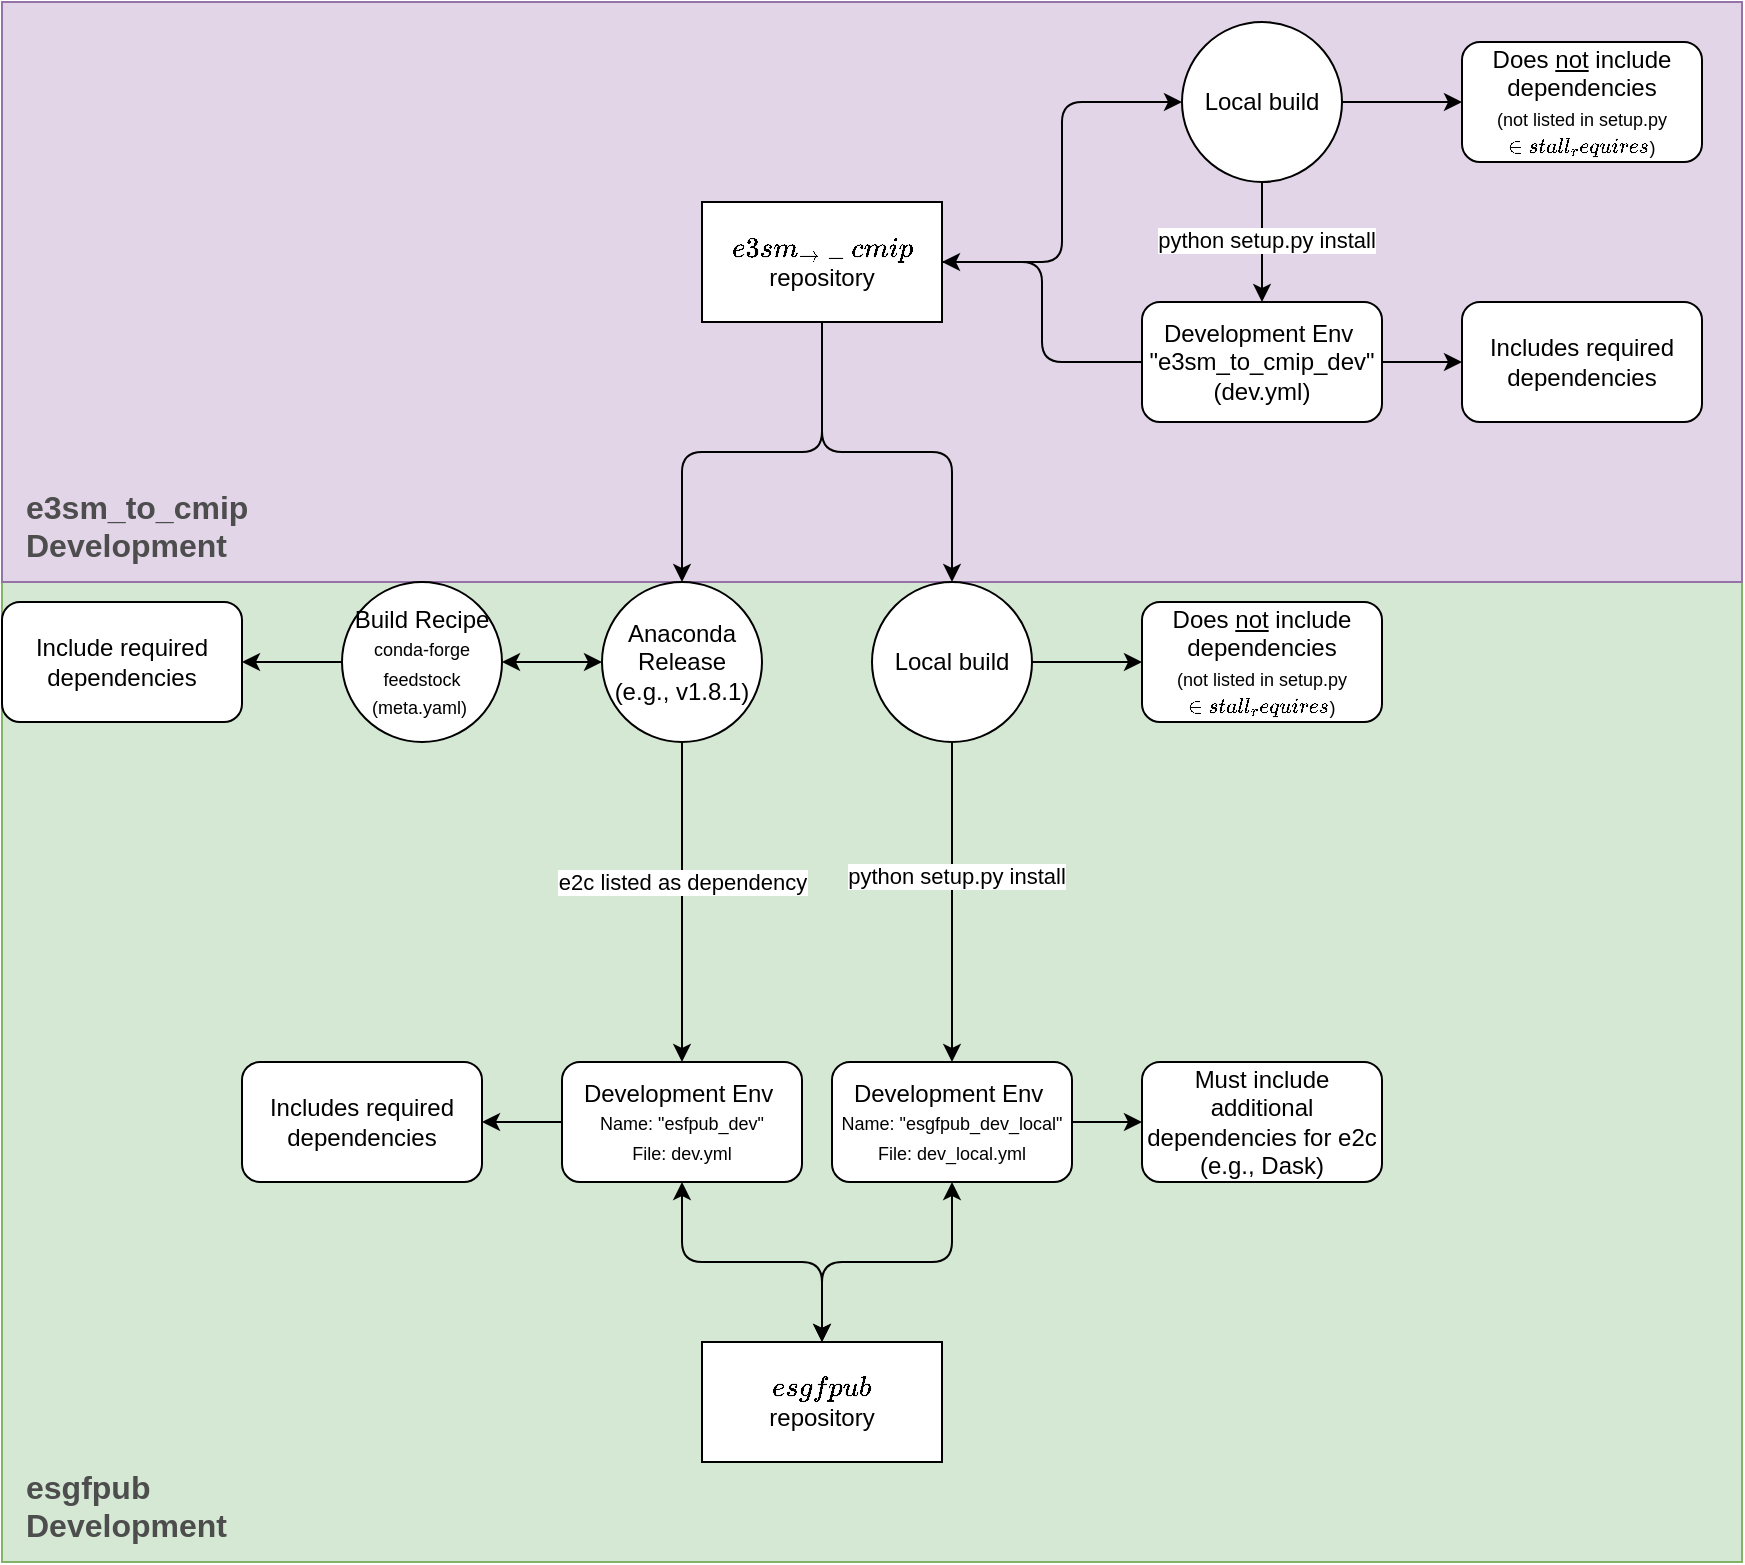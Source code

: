 <mxfile>
    <diagram id="xA6ipHKzNDfODZv20NMS" name="Page-1">
        <mxGraphModel dx="2426" dy="1910" grid="1" gridSize="10" guides="1" tooltips="1" connect="1" arrows="1" fold="1" page="1" pageScale="1" pageWidth="850" pageHeight="1100" math="0" shadow="0">
            <root>
                <mxCell id="0"/>
                <mxCell id="1" parent="0"/>
                <mxCell id="54" value="" style="rounded=0;whiteSpace=wrap;html=1;fillColor=#d5e8d4;strokeColor=#82b366;" vertex="1" parent="1">
                    <mxGeometry x="-50" y="250" width="870" height="490" as="geometry"/>
                </mxCell>
                <mxCell id="53" value="" style="rounded=0;whiteSpace=wrap;html=1;fillColor=#e1d5e7;strokeColor=#9673a6;" vertex="1" parent="1">
                    <mxGeometry x="-50" y="-40" width="870" height="290" as="geometry"/>
                </mxCell>
                <mxCell id="14" style="edgeStyle=orthogonalEdgeStyle;html=1;" edge="1" parent="1" source="2" target="4">
                    <mxGeometry relative="1" as="geometry"/>
                </mxCell>
                <mxCell id="40" style="edgeStyle=orthogonalEdgeStyle;html=1;startArrow=none;startFill=0;" edge="1" parent="1" source="2" target="5">
                    <mxGeometry relative="1" as="geometry"/>
                </mxCell>
                <mxCell id="49" style="edgeStyle=orthogonalEdgeStyle;html=1;entryX=0;entryY=0.5;entryDx=0;entryDy=0;startArrow=none;startFill=0;endArrow=classic;endFill=1;" edge="1" parent="1" source="2" target="48">
                    <mxGeometry relative="1" as="geometry"/>
                </mxCell>
                <mxCell id="2" value="`e3sm_to_cmip`&lt;br&gt;repository" style="rounded=0;whiteSpace=wrap;html=1;" vertex="1" parent="1">
                    <mxGeometry x="300" y="60" width="120" height="60" as="geometry"/>
                </mxCell>
                <mxCell id="3" value="`esgfpub`&lt;br&gt;repository" style="rounded=0;whiteSpace=wrap;html=1;" vertex="1" parent="1">
                    <mxGeometry x="300" y="630" width="120" height="60" as="geometry"/>
                </mxCell>
                <mxCell id="25" style="edgeStyle=orthogonalEdgeStyle;html=1;entryX=0.5;entryY=0;entryDx=0;entryDy=0;" edge="1" parent="1" source="4" target="8">
                    <mxGeometry relative="1" as="geometry">
                        <Array as="points">
                            <mxPoint x="290" y="480"/>
                            <mxPoint x="290" y="480"/>
                        </Array>
                    </mxGeometry>
                </mxCell>
                <mxCell id="27" value="e2c listed as dependency" style="edgeLabel;html=1;align=center;verticalAlign=middle;resizable=0;points=[];" vertex="1" connectable="0" parent="25">
                    <mxGeometry x="0.286" relative="1" as="geometry">
                        <mxPoint y="-33" as="offset"/>
                    </mxGeometry>
                </mxCell>
                <mxCell id="4" value="Anaconda Release &lt;br&gt;(e.g., v1.8.1)" style="ellipse;whiteSpace=wrap;html=1;aspect=fixed;" vertex="1" parent="1">
                    <mxGeometry x="250" y="250" width="80" height="80" as="geometry"/>
                </mxCell>
                <mxCell id="35" style="edgeStyle=orthogonalEdgeStyle;html=1;startArrow=none;startFill=0;" edge="1" parent="1" source="5" target="34">
                    <mxGeometry relative="1" as="geometry"/>
                </mxCell>
                <mxCell id="38" style="edgeStyle=orthogonalEdgeStyle;html=1;startArrow=none;startFill=0;" edge="1" parent="1" source="5" target="37">
                    <mxGeometry relative="1" as="geometry"/>
                </mxCell>
                <mxCell id="41" value="python setup.py install" style="edgeLabel;html=1;align=center;verticalAlign=middle;resizable=0;points=[];" vertex="1" connectable="0" parent="38">
                    <mxGeometry x="-0.163" y="2" relative="1" as="geometry">
                        <mxPoint as="offset"/>
                    </mxGeometry>
                </mxCell>
                <mxCell id="5" value="Local build" style="ellipse;whiteSpace=wrap;html=1;aspect=fixed;" vertex="1" parent="1">
                    <mxGeometry x="385" y="250" width="80" height="80" as="geometry"/>
                </mxCell>
                <mxCell id="33" style="edgeStyle=orthogonalEdgeStyle;html=1;startArrow=none;startFill=0;" edge="1" parent="1" source="6" target="32">
                    <mxGeometry relative="1" as="geometry"/>
                </mxCell>
                <mxCell id="52" style="edgeStyle=orthogonalEdgeStyle;html=1;entryX=1;entryY=0.5;entryDx=0;entryDy=0;startArrow=none;startFill=0;endArrow=classic;endFill=1;" edge="1" parent="1" source="6" target="2">
                    <mxGeometry relative="1" as="geometry"/>
                </mxCell>
                <mxCell id="6" value="Development Env&amp;nbsp;&lt;br&gt;&quot;e3sm_to_cmip_dev&quot;&lt;br&gt;(dev.yml)" style="rounded=1;whiteSpace=wrap;html=1;" vertex="1" parent="1">
                    <mxGeometry x="520" y="110" width="120" height="60" as="geometry"/>
                </mxCell>
                <mxCell id="26" style="edgeStyle=orthogonalEdgeStyle;html=1;startArrow=classic;startFill=1;" edge="1" parent="1" source="8" target="3">
                    <mxGeometry relative="1" as="geometry"/>
                </mxCell>
                <mxCell id="46" style="edgeStyle=orthogonalEdgeStyle;html=1;startArrow=none;startFill=0;" edge="1" parent="1" source="8" target="44">
                    <mxGeometry relative="1" as="geometry"/>
                </mxCell>
                <mxCell id="8" value="Development Env&amp;nbsp;&lt;br&gt;&lt;font style=&quot;font-size: 9px&quot;&gt;Name: &quot;esfpub_dev&quot;&lt;br&gt;File: dev.yml&lt;/font&gt;" style="rounded=1;whiteSpace=wrap;html=1;" vertex="1" parent="1">
                    <mxGeometry x="230" y="490" width="120" height="60" as="geometry"/>
                </mxCell>
                <mxCell id="29" style="edgeStyle=orthogonalEdgeStyle;html=1;startArrow=classic;startFill=1;" edge="1" parent="1" source="28" target="4">
                    <mxGeometry relative="1" as="geometry"/>
                </mxCell>
                <mxCell id="28" value="Build Recipe&lt;br&gt;&lt;font style=&quot;font-size: 9px&quot;&gt;conda-forge feedstock (meta.yaml)&amp;nbsp;&lt;/font&gt;" style="ellipse;whiteSpace=wrap;html=1;aspect=fixed;" vertex="1" parent="1">
                    <mxGeometry x="120" y="250" width="80" height="80" as="geometry"/>
                </mxCell>
                <mxCell id="31" style="edgeStyle=orthogonalEdgeStyle;html=1;entryX=0;entryY=0.5;entryDx=0;entryDy=0;startArrow=classic;startFill=1;endArrow=none;endFill=0;" edge="1" parent="1" source="30" target="28">
                    <mxGeometry relative="1" as="geometry"/>
                </mxCell>
                <mxCell id="30" value="Include required dependencies" style="rounded=1;whiteSpace=wrap;html=1;" vertex="1" parent="1">
                    <mxGeometry x="-50" y="260" width="120" height="60" as="geometry"/>
                </mxCell>
                <mxCell id="32" value="Includes required dependencies" style="rounded=1;whiteSpace=wrap;html=1;" vertex="1" parent="1">
                    <mxGeometry x="680" y="110" width="120" height="60" as="geometry"/>
                </mxCell>
                <mxCell id="34" value="Does &lt;u&gt;not&lt;/u&gt; include dependencies &lt;br&gt;&lt;font style=&quot;font-size: 9px&quot;&gt;(not listed in setup.py `install_requires`)&lt;/font&gt;" style="rounded=1;whiteSpace=wrap;html=1;" vertex="1" parent="1">
                    <mxGeometry x="520" y="260" width="120" height="60" as="geometry"/>
                </mxCell>
                <mxCell id="39" style="edgeStyle=orthogonalEdgeStyle;html=1;entryX=0.5;entryY=0;entryDx=0;entryDy=0;startArrow=classic;startFill=1;" edge="1" parent="1" source="37" target="3">
                    <mxGeometry relative="1" as="geometry"/>
                </mxCell>
                <mxCell id="43" style="edgeStyle=orthogonalEdgeStyle;html=1;entryX=0;entryY=0.5;entryDx=0;entryDy=0;startArrow=none;startFill=0;" edge="1" parent="1" source="37" target="42">
                    <mxGeometry relative="1" as="geometry"/>
                </mxCell>
                <mxCell id="37" value="Development Env&amp;nbsp;&lt;br&gt;&lt;font style=&quot;font-size: 9px&quot;&gt;Name: &quot;esgfpub_dev_local&quot;&lt;br&gt;File: dev_local.yml&lt;/font&gt;" style="rounded=1;whiteSpace=wrap;html=1;" vertex="1" parent="1">
                    <mxGeometry x="365" y="490" width="120" height="60" as="geometry"/>
                </mxCell>
                <mxCell id="42" value="Must include additional dependencies for e2c (e.g., Dask)" style="rounded=1;whiteSpace=wrap;html=1;" vertex="1" parent="1">
                    <mxGeometry x="520" y="490" width="120" height="60" as="geometry"/>
                </mxCell>
                <mxCell id="44" value="Includes required dependencies" style="rounded=1;whiteSpace=wrap;html=1;" vertex="1" parent="1">
                    <mxGeometry x="70" y="490" width="120" height="60" as="geometry"/>
                </mxCell>
                <mxCell id="50" style="edgeStyle=orthogonalEdgeStyle;html=1;startArrow=none;startFill=0;endArrow=classic;endFill=1;" edge="1" parent="1" source="48" target="6">
                    <mxGeometry relative="1" as="geometry"/>
                </mxCell>
                <mxCell id="51" value="python setup.py install" style="edgeLabel;html=1;align=center;verticalAlign=middle;resizable=0;points=[];" vertex="1" connectable="0" parent="50">
                    <mxGeometry x="-0.043" y="2" relative="1" as="geometry">
                        <mxPoint as="offset"/>
                    </mxGeometry>
                </mxCell>
                <mxCell id="67" style="edgeStyle=orthogonalEdgeStyle;html=1;startArrow=none;startFill=0;endArrow=classic;endFill=1;" edge="1" parent="1" source="48" target="66">
                    <mxGeometry relative="1" as="geometry"/>
                </mxCell>
                <mxCell id="48" value="Local build" style="ellipse;whiteSpace=wrap;html=1;aspect=fixed;" vertex="1" parent="1">
                    <mxGeometry x="540" y="-30" width="80" height="80" as="geometry"/>
                </mxCell>
                <mxCell id="57" value="e3sm_to_cmip&#10;Development" style="align=left;fontSize=16;fontStyle=1;strokeColor=none;fillColor=none;fontColor=#4D4D4D;spacingTop=-8;resizable=0;" vertex="1" parent="1">
                    <mxGeometry x="-40" y="210" width="180" height="30" as="geometry"/>
                </mxCell>
                <mxCell id="65" value="esgfpub &#10;Development" style="align=left;fontSize=16;fontStyle=1;strokeColor=none;fillColor=none;fontColor=#4D4D4D;spacingTop=-8;resizable=0;" vertex="1" parent="1">
                    <mxGeometry x="-40" y="700" width="180" height="30" as="geometry"/>
                </mxCell>
                <mxCell id="66" value="Does &lt;u&gt;not&lt;/u&gt; include dependencies &lt;br&gt;&lt;font style=&quot;font-size: 9px&quot;&gt;(not listed in setup.py `install_requires`)&lt;/font&gt;" style="rounded=1;whiteSpace=wrap;html=1;" vertex="1" parent="1">
                    <mxGeometry x="680" y="-20" width="120" height="60" as="geometry"/>
                </mxCell>
            </root>
        </mxGraphModel>
    </diagram>
</mxfile>